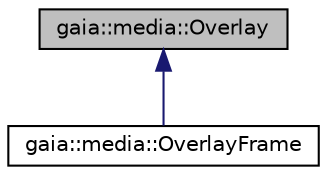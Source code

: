 digraph G
{
  edge [fontname="Helvetica",fontsize="10",labelfontname="Helvetica",labelfontsize="10"];
  node [fontname="Helvetica",fontsize="10",shape=record];
  Node1 [label="gaia::media::Overlay",height=0.2,width=0.4,color="black", fillcolor="grey75", style="filled" fontcolor="black"];
  Node1 -> Node2 [dir=back,color="midnightblue",fontsize="10",style="solid",fontname="Helvetica"];
  Node2 [label="gaia::media::OverlayFrame",height=0.2,width=0.4,color="black", fillcolor="white", style="filled",URL="$d0/d09/classgaia_1_1media_1_1_overlay_frame.html",tooltip="This class is used to overlay an image on top of a media item."];
}
